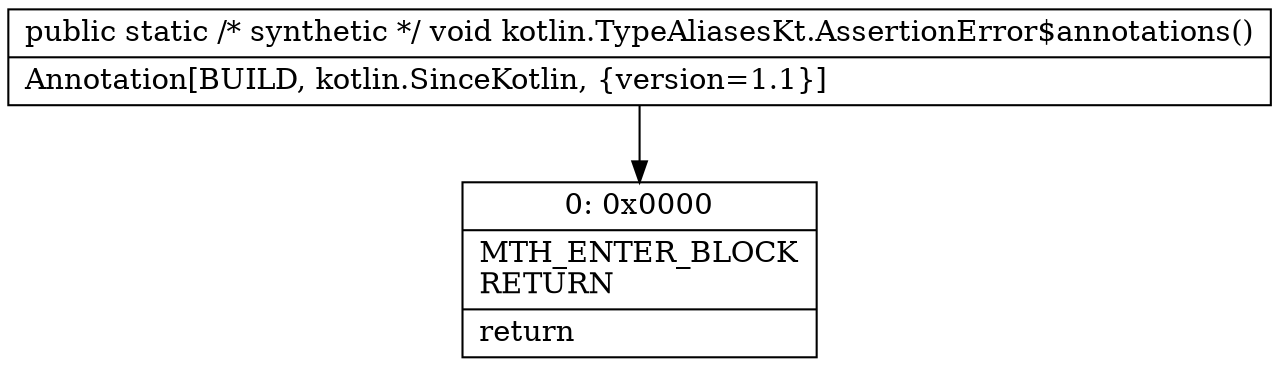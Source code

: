 digraph "CFG forkotlin.TypeAliasesKt.AssertionError$annotations()V" {
Node_0 [shape=record,label="{0\:\ 0x0000|MTH_ENTER_BLOCK\lRETURN\l|return\l}"];
MethodNode[shape=record,label="{public static \/* synthetic *\/ void kotlin.TypeAliasesKt.AssertionError$annotations()  | Annotation[BUILD, kotlin.SinceKotlin, \{version=1.1\}]\l}"];
MethodNode -> Node_0;
}


